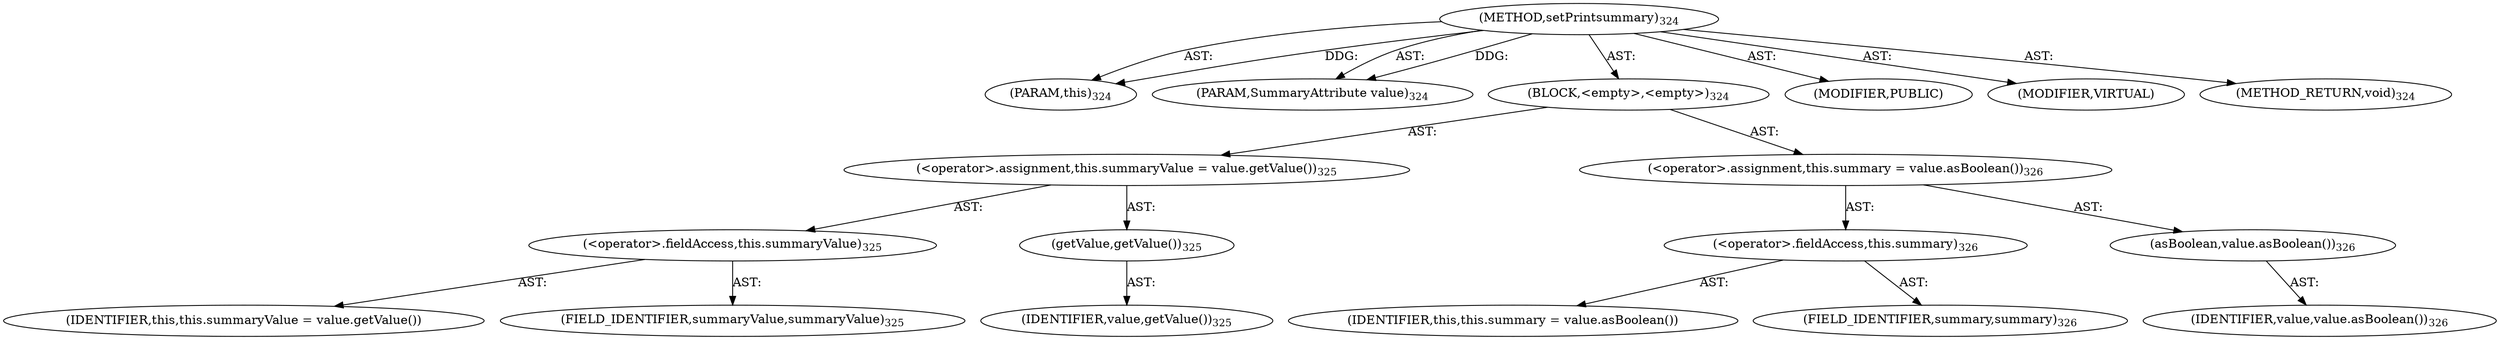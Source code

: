 digraph "setPrintsummary" {  
"111669149703" [label = <(METHOD,setPrintsummary)<SUB>324</SUB>> ]
"115964117027" [label = <(PARAM,this)<SUB>324</SUB>> ]
"115964117028" [label = <(PARAM,SummaryAttribute value)<SUB>324</SUB>> ]
"25769803789" [label = <(BLOCK,&lt;empty&gt;,&lt;empty&gt;)<SUB>324</SUB>> ]
"30064771117" [label = <(&lt;operator&gt;.assignment,this.summaryValue = value.getValue())<SUB>325</SUB>> ]
"30064771118" [label = <(&lt;operator&gt;.fieldAccess,this.summaryValue)<SUB>325</SUB>> ]
"68719476853" [label = <(IDENTIFIER,this,this.summaryValue = value.getValue())> ]
"55834574849" [label = <(FIELD_IDENTIFIER,summaryValue,summaryValue)<SUB>325</SUB>> ]
"30064771119" [label = <(getValue,getValue())<SUB>325</SUB>> ]
"68719476854" [label = <(IDENTIFIER,value,getValue())<SUB>325</SUB>> ]
"30064771120" [label = <(&lt;operator&gt;.assignment,this.summary = value.asBoolean())<SUB>326</SUB>> ]
"30064771121" [label = <(&lt;operator&gt;.fieldAccess,this.summary)<SUB>326</SUB>> ]
"68719476855" [label = <(IDENTIFIER,this,this.summary = value.asBoolean())> ]
"55834574850" [label = <(FIELD_IDENTIFIER,summary,summary)<SUB>326</SUB>> ]
"30064771122" [label = <(asBoolean,value.asBoolean())<SUB>326</SUB>> ]
"68719476856" [label = <(IDENTIFIER,value,value.asBoolean())<SUB>326</SUB>> ]
"133143986210" [label = <(MODIFIER,PUBLIC)> ]
"133143986211" [label = <(MODIFIER,VIRTUAL)> ]
"128849018887" [label = <(METHOD_RETURN,void)<SUB>324</SUB>> ]
  "111669149703" -> "115964117027"  [ label = "AST: "] 
  "111669149703" -> "115964117028"  [ label = "AST: "] 
  "111669149703" -> "25769803789"  [ label = "AST: "] 
  "111669149703" -> "133143986210"  [ label = "AST: "] 
  "111669149703" -> "133143986211"  [ label = "AST: "] 
  "111669149703" -> "128849018887"  [ label = "AST: "] 
  "25769803789" -> "30064771117"  [ label = "AST: "] 
  "25769803789" -> "30064771120"  [ label = "AST: "] 
  "30064771117" -> "30064771118"  [ label = "AST: "] 
  "30064771117" -> "30064771119"  [ label = "AST: "] 
  "30064771118" -> "68719476853"  [ label = "AST: "] 
  "30064771118" -> "55834574849"  [ label = "AST: "] 
  "30064771119" -> "68719476854"  [ label = "AST: "] 
  "30064771120" -> "30064771121"  [ label = "AST: "] 
  "30064771120" -> "30064771122"  [ label = "AST: "] 
  "30064771121" -> "68719476855"  [ label = "AST: "] 
  "30064771121" -> "55834574850"  [ label = "AST: "] 
  "30064771122" -> "68719476856"  [ label = "AST: "] 
  "111669149703" -> "115964117027"  [ label = "DDG: "] 
  "111669149703" -> "115964117028"  [ label = "DDG: "] 
}
